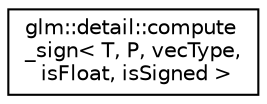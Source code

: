 digraph "Graphical Class Hierarchy"
{
  edge [fontname="Helvetica",fontsize="10",labelfontname="Helvetica",labelfontsize="10"];
  node [fontname="Helvetica",fontsize="10",shape=record];
  rankdir="LR";
  Node1 [label="glm::detail::compute\l_sign\< T, P, vecType,\l isFloat, isSigned \>",height=0.2,width=0.4,color="black", fillcolor="white", style="filled",URL="$structglm_1_1detail_1_1compute__sign.html"];
}
